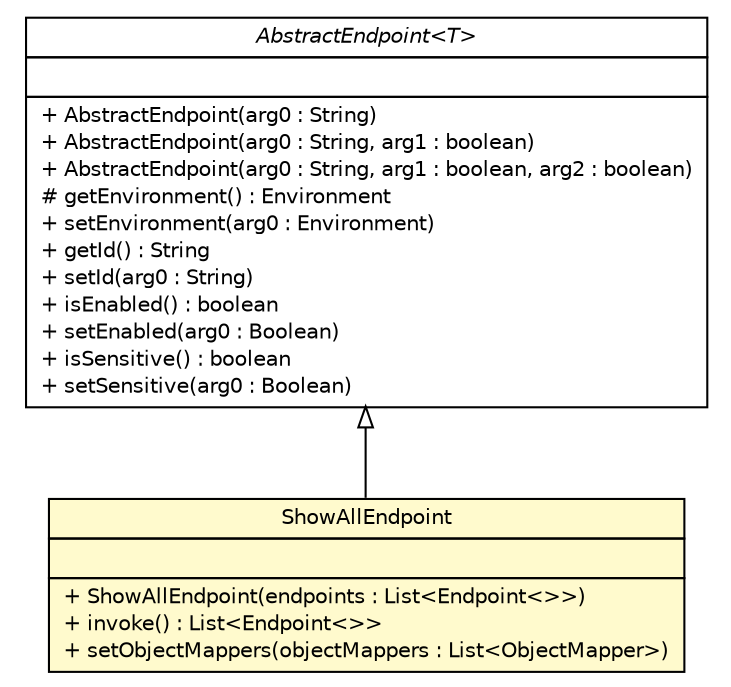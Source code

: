 #!/usr/local/bin/dot
#
# Class diagram 
# Generated by UMLGraph version R5_6-24-gf6e263 (http://www.umlgraph.org/)
#

digraph G {
	edge [fontname="Helvetica",fontsize=10,labelfontname="Helvetica",labelfontsize=10];
	node [fontname="Helvetica",fontsize=10,shape=plaintext];
	nodesep=0.25;
	ranksep=0.5;
	// org.springframework.boot.actuate.endpoint.ShowAllEndpoint
	c67 [label=<<table title="org.springframework.boot.actuate.endpoint.ShowAllEndpoint" border="0" cellborder="1" cellspacing="0" cellpadding="2" port="p" bgcolor="lemonChiffon" href="./ShowAllEndpoint.html">
		<tr><td><table border="0" cellspacing="0" cellpadding="1">
<tr><td align="center" balign="center"> ShowAllEndpoint </td></tr>
		</table></td></tr>
		<tr><td><table border="0" cellspacing="0" cellpadding="1">
<tr><td align="left" balign="left">  </td></tr>
		</table></td></tr>
		<tr><td><table border="0" cellspacing="0" cellpadding="1">
<tr><td align="left" balign="left"> + ShowAllEndpoint(endpoints : List&lt;Endpoint&lt;&gt;&gt;) </td></tr>
<tr><td align="left" balign="left"> + invoke() : List&lt;Endpoint&lt;&gt;&gt; </td></tr>
<tr><td align="left" balign="left"> + setObjectMappers(objectMappers : List&lt;ObjectMapper&gt;) </td></tr>
		</table></td></tr>
		</table>>, URL="./ShowAllEndpoint.html", fontname="Helvetica", fontcolor="black", fontsize=10.0];
	//org.springframework.boot.actuate.endpoint.ShowAllEndpoint extends org.springframework.boot.actuate.endpoint.AbstractEndpoint<java.util.List<org.springframework.boot.actuate.endpoint.Endpoint>>
	c76:p -> c67:p [dir=back,arrowtail=empty];
	// org.springframework.boot.actuate.endpoint.AbstractEndpoint<T>
	c76 [label=<<table title="org.springframework.boot.actuate.endpoint.AbstractEndpoint" border="0" cellborder="1" cellspacing="0" cellpadding="2" port="p" href="http://java.sun.com/j2se/1.4.2/docs/api/org/springframework/boot/actuate/endpoint/AbstractEndpoint.html">
		<tr><td><table border="0" cellspacing="0" cellpadding="1">
<tr><td align="center" balign="center"><font face="Helvetica-Oblique"> AbstractEndpoint&lt;T&gt; </font></td></tr>
		</table></td></tr>
		<tr><td><table border="0" cellspacing="0" cellpadding="1">
<tr><td align="left" balign="left">  </td></tr>
		</table></td></tr>
		<tr><td><table border="0" cellspacing="0" cellpadding="1">
<tr><td align="left" balign="left"> + AbstractEndpoint(arg0 : String) </td></tr>
<tr><td align="left" balign="left"> + AbstractEndpoint(arg0 : String, arg1 : boolean) </td></tr>
<tr><td align="left" balign="left"> + AbstractEndpoint(arg0 : String, arg1 : boolean, arg2 : boolean) </td></tr>
<tr><td align="left" balign="left"> # getEnvironment() : Environment </td></tr>
<tr><td align="left" balign="left"> + setEnvironment(arg0 : Environment) </td></tr>
<tr><td align="left" balign="left"> + getId() : String </td></tr>
<tr><td align="left" balign="left"> + setId(arg0 : String) </td></tr>
<tr><td align="left" balign="left"> + isEnabled() : boolean </td></tr>
<tr><td align="left" balign="left"> + setEnabled(arg0 : Boolean) </td></tr>
<tr><td align="left" balign="left"> + isSensitive() : boolean </td></tr>
<tr><td align="left" balign="left"> + setSensitive(arg0 : Boolean) </td></tr>
		</table></td></tr>
		</table>>, URL="http://java.sun.com/j2se/1.4.2/docs/api/org/springframework/boot/actuate/endpoint/AbstractEndpoint.html", fontname="Helvetica", fontcolor="black", fontsize=10.0];
}

